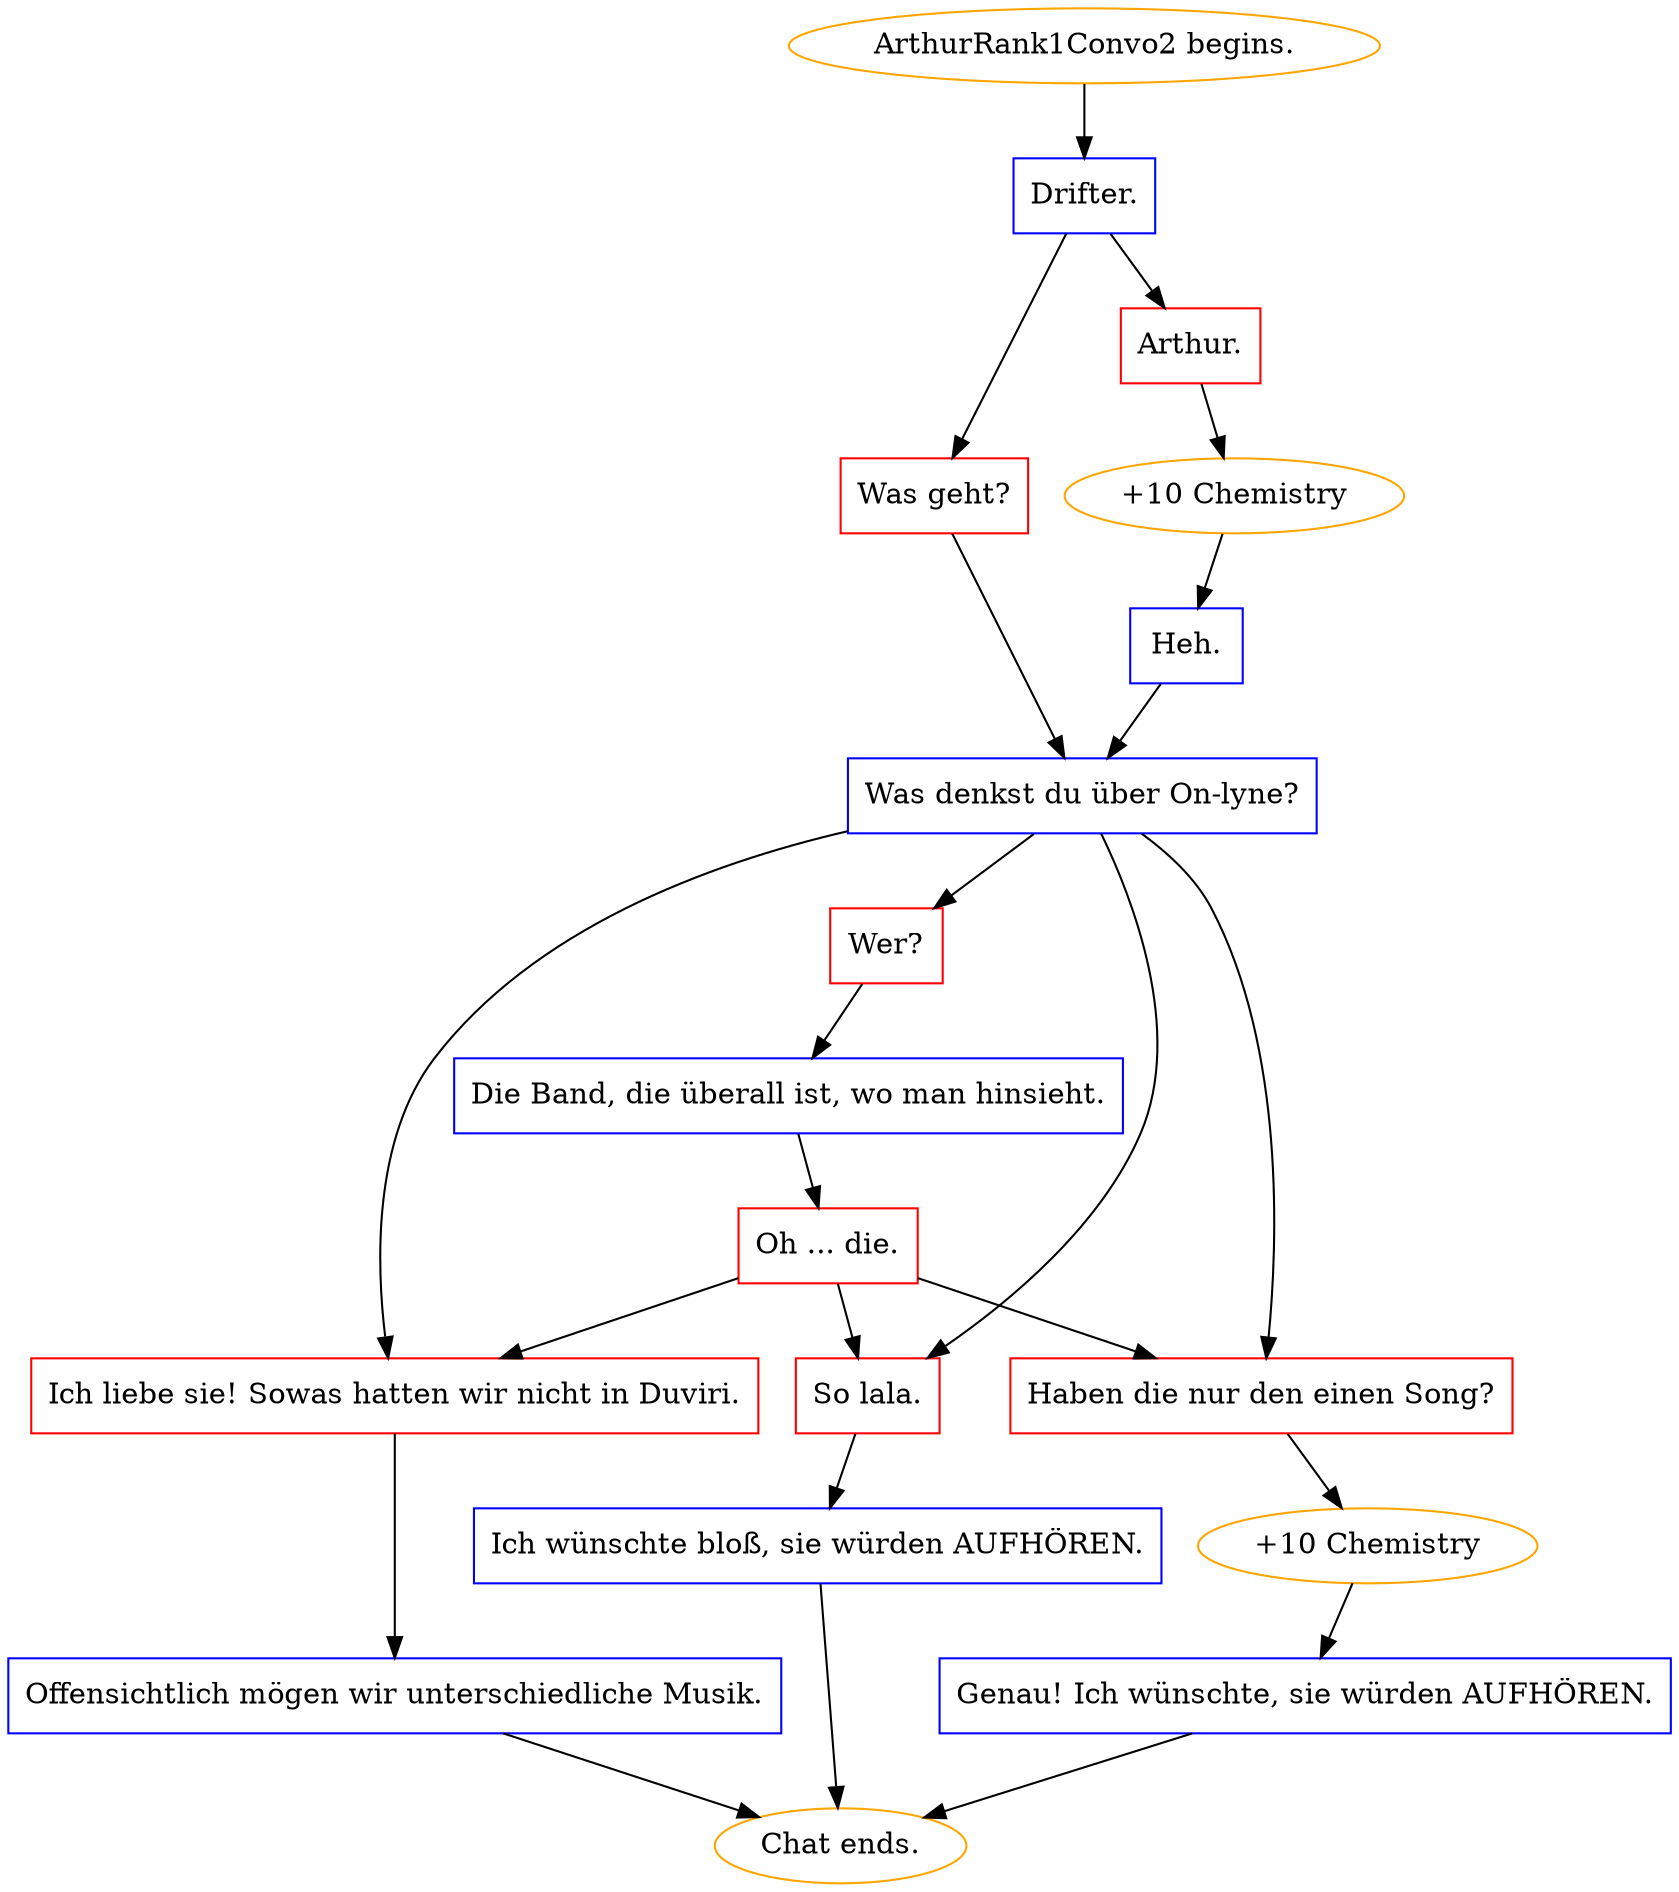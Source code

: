 digraph {
	"ArthurRank1Convo2 begins." [color=orange];
		"ArthurRank1Convo2 begins." -> j1022806669;
	j1022806669 [label="Drifter.",shape=box,color=blue];
		j1022806669 -> j3564445259;
		j1022806669 -> j1828571876;
	j3564445259 [label="Arthur.",shape=box,color=red];
		j3564445259 -> j3295276634;
	j1828571876 [label="Was geht?",shape=box,color=red];
		j1828571876 -> j1645125401;
	j3295276634 [label="+10 Chemistry",color=orange];
		j3295276634 -> j903815648;
	j1645125401 [label="Was denkst du über On-lyne?",shape=box,color=blue];
		j1645125401 -> j1642719774;
		j1645125401 -> j2657477967;
		j1645125401 -> j3801143529;
		j1645125401 -> j3894515083;
	j903815648 [label="Heh.",shape=box,color=blue];
		j903815648 -> j1645125401;
	j1642719774 [label="Wer?",shape=box,color=red];
		j1642719774 -> j1098137170;
	j2657477967 [label="Haben die nur den einen Song?",shape=box,color=red];
		j2657477967 -> j4078812828;
	j3801143529 [label="Ich liebe sie! Sowas hatten wir nicht in Duviri.",shape=box,color=red];
		j3801143529 -> j3837033597;
	j3894515083 [label="So lala.",shape=box,color=red];
		j3894515083 -> j1981112338;
	j1098137170 [label="Die Band, die überall ist, wo man hinsieht.",shape=box,color=blue];
		j1098137170 -> j3692768833;
	j4078812828 [label="+10 Chemistry",color=orange];
		j4078812828 -> j1138285432;
	j3837033597 [label="Offensichtlich mögen wir unterschiedliche Musik.",shape=box,color=blue];
		j3837033597 -> "Chat ends.";
	j1981112338 [label="Ich wünschte bloß, sie würden AUFHÖREN.",shape=box,color=blue];
		j1981112338 -> "Chat ends.";
	j3692768833 [label="Oh ... die.",shape=box,color=red];
		j3692768833 -> j2657477967;
		j3692768833 -> j3801143529;
		j3692768833 -> j3894515083;
	j1138285432 [label="Genau! Ich wünschte, sie würden AUFHÖREN.",shape=box,color=blue];
		j1138285432 -> "Chat ends.";
	"Chat ends." [color=orange];
}